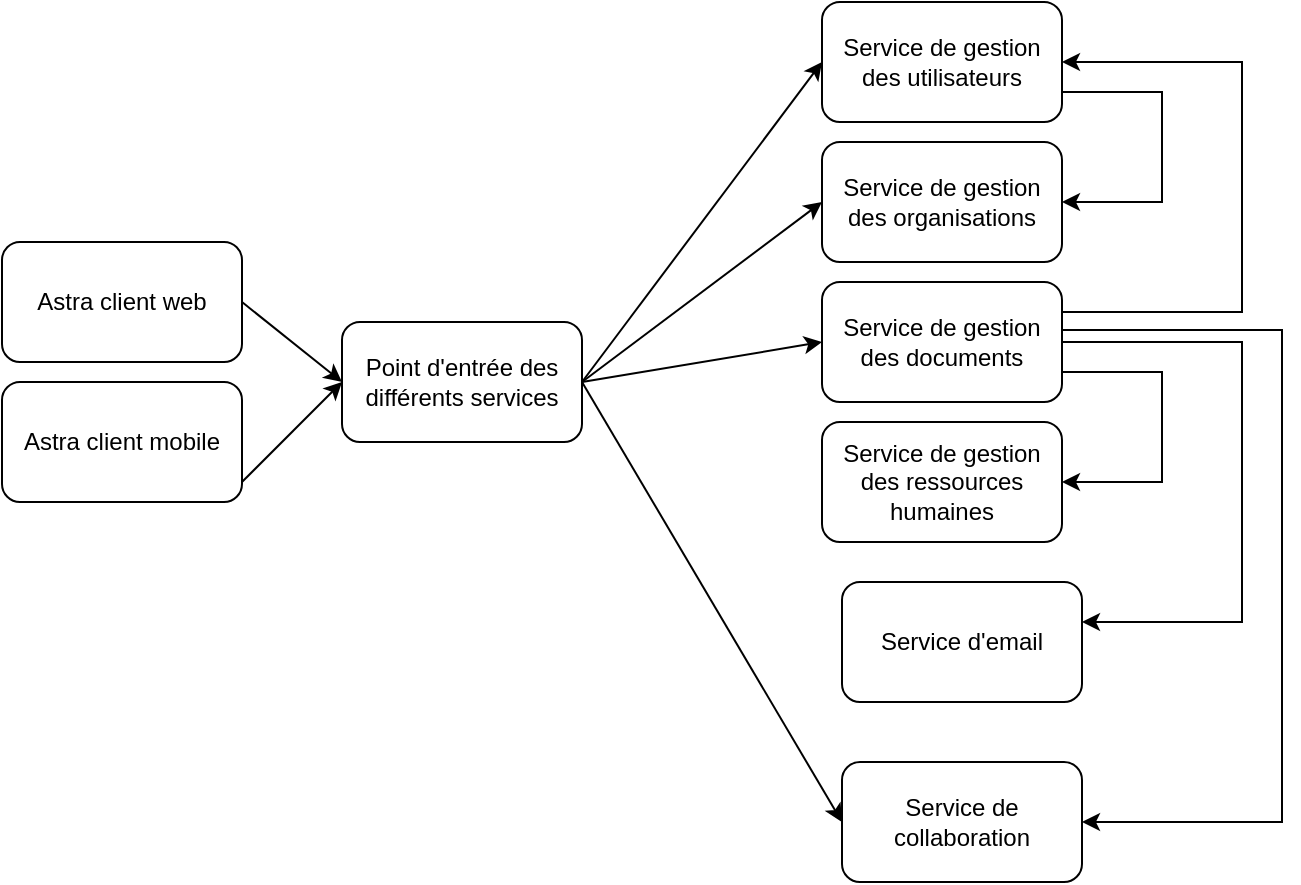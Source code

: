 <mxfile version="18.0.2" type="github">
  <diagram id="7gIJcAyi0Du2bv4ZdN4b" name="Page-1">
    <mxGraphModel dx="1422" dy="724" grid="1" gridSize="10" guides="1" tooltips="1" connect="1" arrows="1" fold="1" page="1" pageScale="1" pageWidth="827" pageHeight="1169" math="0" shadow="0">
      <root>
        <mxCell id="0" />
        <mxCell id="1" parent="0" />
        <mxCell id="v9Rm06gA46zcFwrtMxN9-1" value="Astra client web" style="rounded=1;whiteSpace=wrap;html=1;" parent="1" vertex="1">
          <mxGeometry x="100" y="170" width="120" height="60" as="geometry" />
        </mxCell>
        <mxCell id="v9Rm06gA46zcFwrtMxN9-2" value="Astra client mobile" style="rounded=1;whiteSpace=wrap;html=1;" parent="1" vertex="1">
          <mxGeometry x="100" y="240" width="120" height="60" as="geometry" />
        </mxCell>
        <mxCell id="v9Rm06gA46zcFwrtMxN9-3" value="Point d&#39;entrée des différents services" style="rounded=1;whiteSpace=wrap;html=1;" parent="1" vertex="1">
          <mxGeometry x="270" y="210" width="120" height="60" as="geometry" />
        </mxCell>
        <mxCell id="v9Rm06gA46zcFwrtMxN9-4" value="Service de gestion des utilisateurs" style="rounded=1;whiteSpace=wrap;html=1;" parent="1" vertex="1">
          <mxGeometry x="510" y="50" width="120" height="60" as="geometry" />
        </mxCell>
        <mxCell id="v9Rm06gA46zcFwrtMxN9-5" value="Service de gestion des documents" style="rounded=1;whiteSpace=wrap;html=1;" parent="1" vertex="1">
          <mxGeometry x="510" y="190" width="120" height="60" as="geometry" />
        </mxCell>
        <mxCell id="v9Rm06gA46zcFwrtMxN9-6" value="Service de gestion des organisations" style="rounded=1;whiteSpace=wrap;html=1;" parent="1" vertex="1">
          <mxGeometry x="510" y="120" width="120" height="60" as="geometry" />
        </mxCell>
        <mxCell id="v9Rm06gA46zcFwrtMxN9-8" value="Service de gestion des ressources humaines" style="rounded=1;whiteSpace=wrap;html=1;" parent="1" vertex="1">
          <mxGeometry x="510" y="260" width="120" height="60" as="geometry" />
        </mxCell>
        <mxCell id="v9Rm06gA46zcFwrtMxN9-9" value="Service de collaboration" style="rounded=1;whiteSpace=wrap;html=1;" parent="1" vertex="1">
          <mxGeometry x="520" y="430" width="120" height="60" as="geometry" />
        </mxCell>
        <mxCell id="v9Rm06gA46zcFwrtMxN9-11" value="" style="endArrow=classic;html=1;rounded=0;" parent="1" edge="1">
          <mxGeometry width="50" height="50" relative="1" as="geometry">
            <mxPoint x="220" y="290" as="sourcePoint" />
            <mxPoint x="270" y="240" as="targetPoint" />
          </mxGeometry>
        </mxCell>
        <mxCell id="v9Rm06gA46zcFwrtMxN9-12" value="" style="endArrow=classic;html=1;rounded=0;entryX=0;entryY=0.5;entryDx=0;entryDy=0;" parent="1" target="v9Rm06gA46zcFwrtMxN9-3" edge="1">
          <mxGeometry width="50" height="50" relative="1" as="geometry">
            <mxPoint x="220" y="200" as="sourcePoint" />
            <mxPoint x="270" y="150" as="targetPoint" />
          </mxGeometry>
        </mxCell>
        <mxCell id="v9Rm06gA46zcFwrtMxN9-18" value="" style="endArrow=classic;html=1;rounded=0;entryX=0;entryY=0.5;entryDx=0;entryDy=0;exitX=1;exitY=0.5;exitDx=0;exitDy=0;" parent="1" source="v9Rm06gA46zcFwrtMxN9-3" target="v9Rm06gA46zcFwrtMxN9-5" edge="1">
          <mxGeometry width="50" height="50" relative="1" as="geometry">
            <mxPoint x="390" y="240" as="sourcePoint" />
            <mxPoint x="530" y="380" as="targetPoint" />
          </mxGeometry>
        </mxCell>
        <mxCell id="v9Rm06gA46zcFwrtMxN9-19" value="" style="endArrow=classic;html=1;rounded=0;entryX=0;entryY=0.5;entryDx=0;entryDy=0;exitX=1;exitY=0.5;exitDx=0;exitDy=0;" parent="1" source="v9Rm06gA46zcFwrtMxN9-3" target="v9Rm06gA46zcFwrtMxN9-6" edge="1">
          <mxGeometry width="50" height="50" relative="1" as="geometry">
            <mxPoint x="390" y="240" as="sourcePoint" />
            <mxPoint x="540" y="390" as="targetPoint" />
          </mxGeometry>
        </mxCell>
        <mxCell id="v9Rm06gA46zcFwrtMxN9-20" value="" style="endArrow=classic;html=1;rounded=0;exitX=1;exitY=0.5;exitDx=0;exitDy=0;entryX=0;entryY=0.5;entryDx=0;entryDy=0;" parent="1" source="v9Rm06gA46zcFwrtMxN9-3" target="v9Rm06gA46zcFwrtMxN9-4" edge="1">
          <mxGeometry width="50" height="50" relative="1" as="geometry">
            <mxPoint x="430" y="280" as="sourcePoint" />
            <mxPoint x="550" y="400" as="targetPoint" />
          </mxGeometry>
        </mxCell>
        <mxCell id="v9Rm06gA46zcFwrtMxN9-25" value="" style="endArrow=classic;html=1;rounded=0;exitX=1;exitY=0.75;exitDx=0;exitDy=0;entryX=1;entryY=0.5;entryDx=0;entryDy=0;" parent="1" source="v9Rm06gA46zcFwrtMxN9-4" target="v9Rm06gA46zcFwrtMxN9-6" edge="1">
          <mxGeometry width="50" height="50" relative="1" as="geometry">
            <mxPoint x="390" y="370" as="sourcePoint" />
            <mxPoint x="440" y="320" as="targetPoint" />
            <Array as="points">
              <mxPoint x="680" y="95" />
              <mxPoint x="680" y="150" />
            </Array>
          </mxGeometry>
        </mxCell>
        <mxCell id="v9Rm06gA46zcFwrtMxN9-28" value="" style="endArrow=classic;html=1;rounded=0;exitX=1;exitY=0.25;exitDx=0;exitDy=0;entryX=1;entryY=0.5;entryDx=0;entryDy=0;" parent="1" source="v9Rm06gA46zcFwrtMxN9-5" target="v9Rm06gA46zcFwrtMxN9-4" edge="1">
          <mxGeometry width="50" height="50" relative="1" as="geometry">
            <mxPoint x="390" y="370" as="sourcePoint" />
            <mxPoint x="740" y="200" as="targetPoint" />
            <Array as="points">
              <mxPoint x="720" y="205" />
              <mxPoint x="720" y="160" />
              <mxPoint x="720" y="80" />
            </Array>
          </mxGeometry>
        </mxCell>
        <mxCell id="v9Rm06gA46zcFwrtMxN9-29" value="" style="endArrow=classic;html=1;rounded=0;exitX=1;exitY=0.75;exitDx=0;exitDy=0;entryX=1;entryY=0.5;entryDx=0;entryDy=0;" parent="1" source="v9Rm06gA46zcFwrtMxN9-5" target="v9Rm06gA46zcFwrtMxN9-8" edge="1">
          <mxGeometry width="50" height="50" relative="1" as="geometry">
            <mxPoint x="390" y="370" as="sourcePoint" />
            <mxPoint x="440" y="320" as="targetPoint" />
            <Array as="points">
              <mxPoint x="680" y="235" />
              <mxPoint x="680" y="290" />
            </Array>
          </mxGeometry>
        </mxCell>
        <mxCell id="v9Rm06gA46zcFwrtMxN9-30" value="" style="endArrow=classic;html=1;rounded=0;exitX=1;exitY=0.5;exitDx=0;exitDy=0;" parent="1" source="v9Rm06gA46zcFwrtMxN9-5" edge="1">
          <mxGeometry width="50" height="50" relative="1" as="geometry">
            <mxPoint x="390" y="370" as="sourcePoint" />
            <mxPoint x="640" y="360" as="targetPoint" />
            <Array as="points">
              <mxPoint x="720" y="220" />
              <mxPoint x="720" y="360" />
            </Array>
          </mxGeometry>
        </mxCell>
        <mxCell id="XYB1-8X5J2Y9auEPdVSt-1" value="Service d&#39;email" style="rounded=1;whiteSpace=wrap;html=1;" vertex="1" parent="1">
          <mxGeometry x="520" y="340" width="120" height="60" as="geometry" />
        </mxCell>
        <mxCell id="XYB1-8X5J2Y9auEPdVSt-2" value="" style="endArrow=classic;html=1;rounded=0;entryX=0;entryY=0.5;entryDx=0;entryDy=0;exitX=1;exitY=0.5;exitDx=0;exitDy=0;" edge="1" parent="1" source="v9Rm06gA46zcFwrtMxN9-3" target="v9Rm06gA46zcFwrtMxN9-9">
          <mxGeometry width="50" height="50" relative="1" as="geometry">
            <mxPoint x="390" y="430" as="sourcePoint" />
            <mxPoint x="440" y="380" as="targetPoint" />
          </mxGeometry>
        </mxCell>
        <mxCell id="XYB1-8X5J2Y9auEPdVSt-3" value="" style="endArrow=classic;html=1;rounded=0;entryX=1;entryY=0.5;entryDx=0;entryDy=0;exitX=1;exitY=0.4;exitDx=0;exitDy=0;exitPerimeter=0;" edge="1" parent="1" source="v9Rm06gA46zcFwrtMxN9-5" target="v9Rm06gA46zcFwrtMxN9-9">
          <mxGeometry width="50" height="50" relative="1" as="geometry">
            <mxPoint x="390" y="430" as="sourcePoint" />
            <mxPoint x="440" y="380" as="targetPoint" />
            <Array as="points">
              <mxPoint x="740" y="214" />
              <mxPoint x="740" y="460" />
            </Array>
          </mxGeometry>
        </mxCell>
      </root>
    </mxGraphModel>
  </diagram>
</mxfile>
